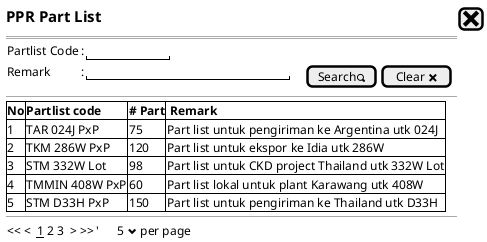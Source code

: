 @startsalt
{
  <size:15><b>PPR Part List|[<size:25><&x>]|*
  ==
  {
    Partlist Code |:|"          "|*
    Remark        |:|"                         "|.|.{|[Search<&magnifying-glass>] |*| [Clear <&x>]}
  }
  --
  {#
    |<b>No|<b>Partlist code|<b># Part|<b> Remark |*
    |1    |TAR 024J PxP    |75       |Part list untuk pengiriman ke Argentina utk 024J |*
    |2    |TKM 286W PxP    |120      |Part list untuk ekspor ke Idia utk 286W          |*
    |3    |STM 332W Lot    |98       |Part list untuk CKD project Thailand utk 332W Lot|*
    |4    |TMMIN 408W PxP  |60       |Part list lokal untuk plant Karawang utk 408W    |*
    |5    |STM D33H PxP    |150      |Part list untuk pengiriman ke Thailand utk D33H  |*
  }
  --
  {
  << <  __1__ 2 3  > >>  |'      5 <&chevron-bottom> per page |*
  }  
}
@endsalt
